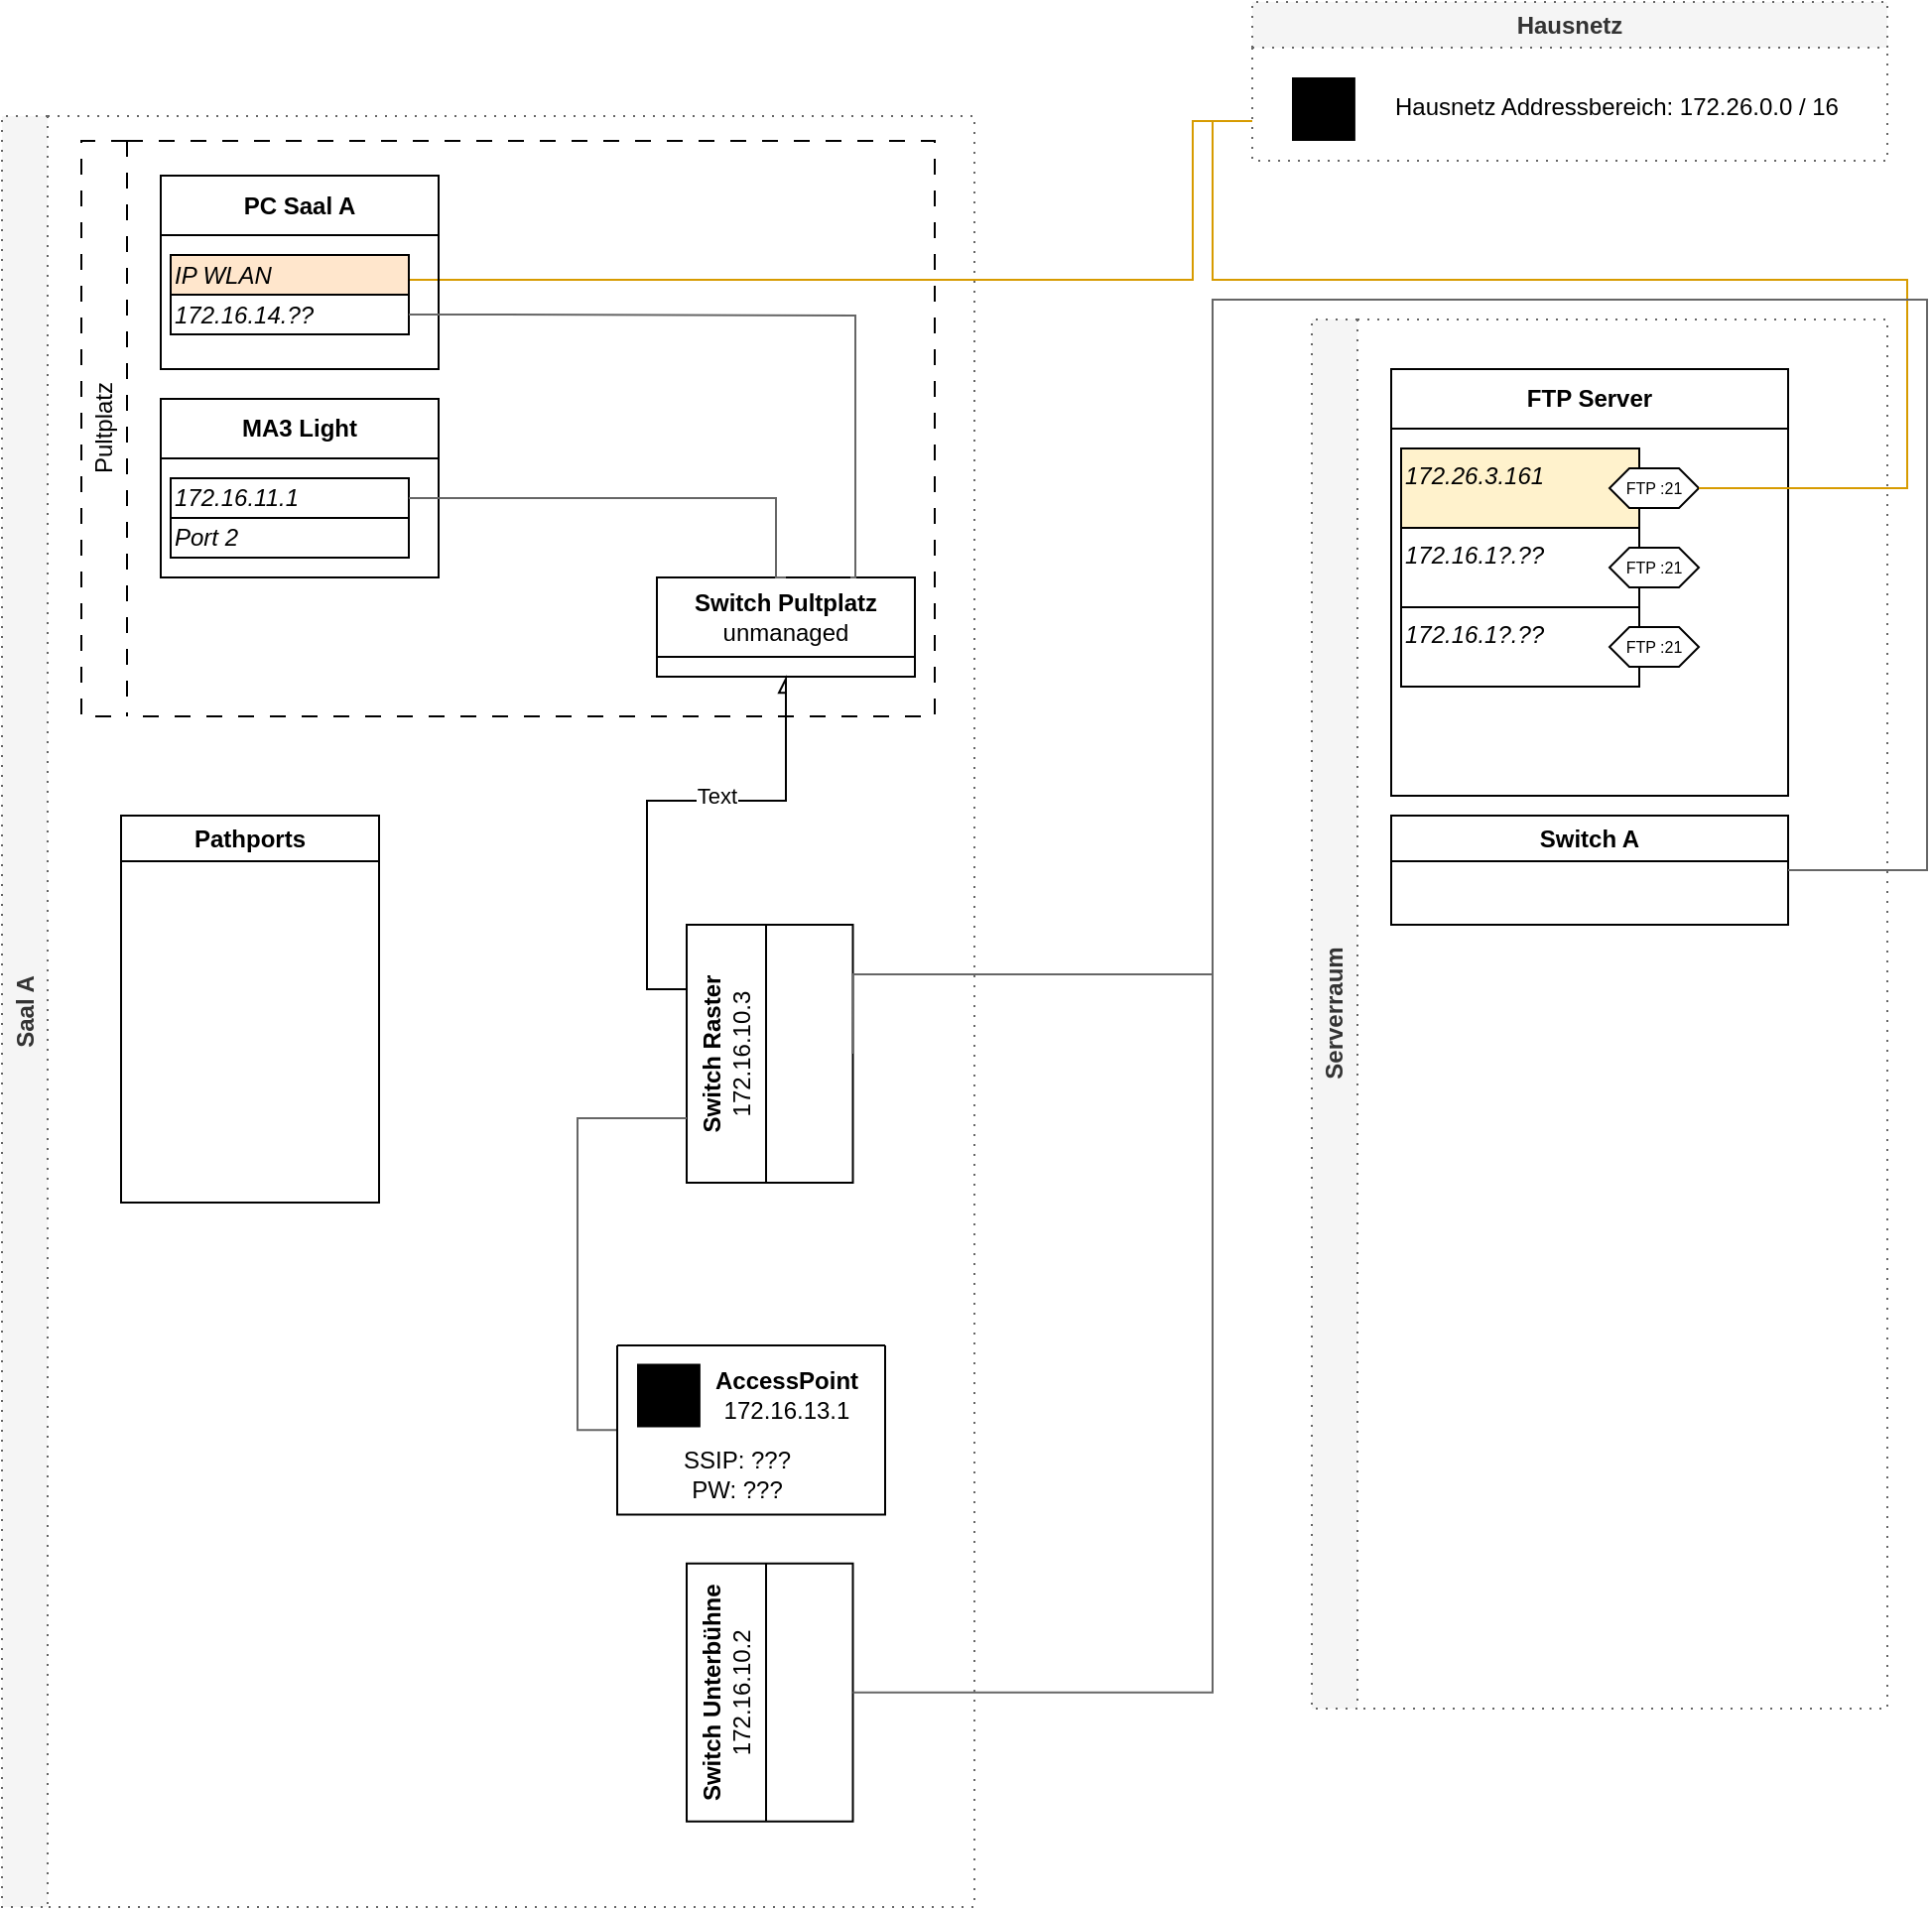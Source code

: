 <mxfile version="26.0.6">
  <diagram name="Page-1" id="d66fe2ae-3e9f-cf2f-6d29-e24063ad5d60">
    <mxGraphModel dx="3868" dy="255" grid="1" gridSize="10" guides="1" tooltips="1" connect="1" arrows="1" fold="1" page="1" pageScale="1" pageWidth="1100" pageHeight="850" background="none" math="0" shadow="0">
      <root>
        <mxCell id="0" />
        <mxCell id="1" parent="0" />
        <mxCell id="_C5BNkKWTBEPGsjmn6NA-13" value="Hausnetz" style="swimlane;whiteSpace=wrap;html=1;dashed=1;dashPattern=1 4;fillColor=#f5f5f5;fontColor=#333333;strokeColor=#666666;" parent="1" vertex="1">
          <mxGeometry x="-700" y="900" width="320" height="80" as="geometry" />
        </mxCell>
        <mxCell id="_C5BNkKWTBEPGsjmn6NA-14" value="" style="sketch=1;verticalLabelPosition=bottom;sketch=0;aspect=fixed;html=1;verticalAlign=top;strokeColor=none;fillColor=#000000;align=center;outlineConnect=0;pointerEvents=1;shape=mxgraph.citrix2.wifi_router;strokeWidth=1;shadow=0;curveFitting=1;jiggle=2;gradientColor=none;" parent="_C5BNkKWTBEPGsjmn6NA-13" vertex="1">
          <mxGeometry x="20" y="38" width="31.94" height="32" as="geometry" />
        </mxCell>
        <mxCell id="_C5BNkKWTBEPGsjmn6NA-15" value="Hausnetz Addressbereich:&amp;nbsp;172.26.0.0 / 16" style="text;html=1;align=left;verticalAlign=middle;whiteSpace=wrap;rounded=0;" parent="_C5BNkKWTBEPGsjmn6NA-13" vertex="1">
          <mxGeometry x="70" y="38" width="240" height="30" as="geometry" />
        </mxCell>
        <mxCell id="_C5BNkKWTBEPGsjmn6NA-16" style="rounded=0;orthogonalLoop=1;jettySize=auto;html=1;entryX=0;entryY=0.75;entryDx=0;entryDy=0;edgeStyle=orthogonalEdgeStyle;jumpStyle=none;shadow=0;flowAnimation=0;endArrow=none;endFill=0;strokeColor=#d79b00;fillColor=#ffe6cc;" parent="1" source="_C5BNkKWTBEPGsjmn6NA-11" target="_C5BNkKWTBEPGsjmn6NA-13" edge="1">
          <mxGeometry relative="1" as="geometry">
            <Array as="points">
              <mxPoint x="-730" y="1040" />
              <mxPoint x="-730" y="960" />
            </Array>
          </mxGeometry>
        </mxCell>
        <mxCell id="_C5BNkKWTBEPGsjmn6NA-21" value="Serverraum" style="swimlane;horizontal=0;whiteSpace=wrap;html=1;dashed=1;dashPattern=1 4;fillColor=#f5f5f5;fontColor=#333333;strokeColor=#666666;" parent="1" vertex="1">
          <mxGeometry x="-670" y="1060" width="290" height="700" as="geometry" />
        </mxCell>
        <mxCell id="_C5BNkKWTBEPGsjmn6NA-23" value="FTP Server" style="swimlane;whiteSpace=wrap;html=1;startSize=30;" parent="_C5BNkKWTBEPGsjmn6NA-21" vertex="1">
          <mxGeometry x="40" y="25" width="200" height="215" as="geometry" />
        </mxCell>
        <mxCell id="_C5BNkKWTBEPGsjmn6NA-24" value="&lt;i&gt;172.26.3.161&lt;/i&gt;" style="rounded=0;whiteSpace=wrap;html=1;fillColor=#fff2cc;strokeColor=#000000;verticalAlign=top;align=left;" parent="_C5BNkKWTBEPGsjmn6NA-23" vertex="1">
          <mxGeometry x="5" y="40" width="120" height="40" as="geometry" />
        </mxCell>
        <mxCell id="P-Y-znH8DLPPJtFt1mMd-2" value="FTP :21" style="shape=hexagon;perimeter=hexagonPerimeter2;whiteSpace=wrap;html=1;fixedSize=1;size=10.0;fontSize=8;" parent="_C5BNkKWTBEPGsjmn6NA-23" vertex="1">
          <mxGeometry x="110" y="50" width="45" height="20" as="geometry" />
        </mxCell>
        <mxCell id="P-Y-znH8DLPPJtFt1mMd-5" value="&lt;i&gt;172.16.1?.??&lt;/i&gt;" style="rounded=0;whiteSpace=wrap;html=1;verticalAlign=top;align=left;" parent="_C5BNkKWTBEPGsjmn6NA-23" vertex="1">
          <mxGeometry x="5" y="80" width="120" height="40" as="geometry" />
        </mxCell>
        <mxCell id="P-Y-znH8DLPPJtFt1mMd-6" value="FTP :21" style="shape=hexagon;perimeter=hexagonPerimeter2;whiteSpace=wrap;html=1;fixedSize=1;size=10.0;fontSize=8;" parent="_C5BNkKWTBEPGsjmn6NA-23" vertex="1">
          <mxGeometry x="110" y="90" width="45" height="20" as="geometry" />
        </mxCell>
        <mxCell id="P-Y-znH8DLPPJtFt1mMd-8" value="&lt;i&gt;172.16.1?.??&lt;/i&gt;" style="rounded=0;whiteSpace=wrap;html=1;verticalAlign=top;align=left;" parent="_C5BNkKWTBEPGsjmn6NA-23" vertex="1">
          <mxGeometry x="5" y="120" width="120" height="40" as="geometry" />
        </mxCell>
        <mxCell id="P-Y-znH8DLPPJtFt1mMd-9" value="FTP :21" style="shape=hexagon;perimeter=hexagonPerimeter2;whiteSpace=wrap;html=1;fixedSize=1;size=10.0;fontSize=8;" parent="_C5BNkKWTBEPGsjmn6NA-23" vertex="1">
          <mxGeometry x="110" y="130" width="45" height="20" as="geometry" />
        </mxCell>
        <mxCell id="P-Y-znH8DLPPJtFt1mMd-36" value="Switch A" style="swimlane;whiteSpace=wrap;html=1;" parent="_C5BNkKWTBEPGsjmn6NA-21" vertex="1">
          <mxGeometry x="40" y="250" width="200" height="55" as="geometry" />
        </mxCell>
        <mxCell id="_C5BNkKWTBEPGsjmn6NA-22" value="Saal A" style="swimlane;horizontal=0;whiteSpace=wrap;html=1;dashed=1;dashPattern=1 4;fillColor=#f5f5f5;fontColor=#333333;strokeColor=#666666;" parent="1" vertex="1">
          <mxGeometry x="-1330" y="957.5" width="490" height="902.5" as="geometry">
            <mxRectangle x="-1330" y="957.5" width="40" height="70" as="alternateBounds" />
          </mxGeometry>
        </mxCell>
        <mxCell id="P-Y-znH8DLPPJtFt1mMd-15" value="&lt;span style=&quot;font-weight: normal;&quot;&gt;Pultplatz&lt;/span&gt;" style="swimlane;horizontal=0;whiteSpace=wrap;html=1;dashed=1;dashPattern=8 8;" parent="_C5BNkKWTBEPGsjmn6NA-22" vertex="1">
          <mxGeometry x="40" y="12.5" width="430" height="290" as="geometry">
            <mxRectangle x="-1290" y="970" width="40" height="80" as="alternateBounds" />
          </mxGeometry>
        </mxCell>
        <mxCell id="_C5BNkKWTBEPGsjmn6NA-10" value="PC Saal A" style="swimlane;whiteSpace=wrap;html=1;startSize=30;" parent="P-Y-znH8DLPPJtFt1mMd-15" vertex="1">
          <mxGeometry x="40" y="17.5" width="140" height="97.5" as="geometry" />
        </mxCell>
        <mxCell id="_C5BNkKWTBEPGsjmn6NA-11" value="&lt;i&gt;IP WLAN&lt;/i&gt;" style="rounded=0;whiteSpace=wrap;html=1;strokeColor=#000000;fillColor=#ffe6cc;align=left;" parent="_C5BNkKWTBEPGsjmn6NA-10" vertex="1">
          <mxGeometry x="5" y="40" width="120" height="20" as="geometry" />
        </mxCell>
        <mxCell id="_C5BNkKWTBEPGsjmn6NA-12" value="&lt;i&gt;172.16.14.??&lt;/i&gt;" style="rounded=0;whiteSpace=wrap;html=1;align=left;" parent="_C5BNkKWTBEPGsjmn6NA-10" vertex="1">
          <mxGeometry x="5" y="60" width="120" height="20" as="geometry" />
        </mxCell>
        <mxCell id="_C5BNkKWTBEPGsjmn6NA-17" value="MA3 Light" style="swimlane;whiteSpace=wrap;html=1;startSize=30;" parent="P-Y-znH8DLPPJtFt1mMd-15" vertex="1">
          <mxGeometry x="40" y="130" width="140" height="90" as="geometry" />
        </mxCell>
        <mxCell id="_C5BNkKWTBEPGsjmn6NA-18" value="&lt;i&gt;172.16.11.1&lt;/i&gt;" style="rounded=0;whiteSpace=wrap;html=1;align=left;" parent="_C5BNkKWTBEPGsjmn6NA-17" vertex="1">
          <mxGeometry x="5" y="40" width="120" height="20" as="geometry" />
        </mxCell>
        <mxCell id="_C5BNkKWTBEPGsjmn6NA-19" value="&lt;i&gt;Port 2&lt;/i&gt;" style="rounded=0;whiteSpace=wrap;html=1;align=left;" parent="_C5BNkKWTBEPGsjmn6NA-17" vertex="1">
          <mxGeometry x="5" y="60" width="120" height="20" as="geometry" />
        </mxCell>
        <mxCell id="P-Y-znH8DLPPJtFt1mMd-14" value="Switch Pultplatz&lt;br&gt;&lt;span style=&quot;font-weight: normal;&quot;&gt;unmanaged&lt;/span&gt;" style="swimlane;whiteSpace=wrap;html=1;startSize=40;" parent="P-Y-znH8DLPPJtFt1mMd-15" vertex="1">
          <mxGeometry x="290" y="220" width="130" height="50" as="geometry" />
        </mxCell>
        <mxCell id="P-Y-znH8DLPPJtFt1mMd-16" style="edgeStyle=orthogonalEdgeStyle;rounded=0;orthogonalLoop=1;jettySize=auto;html=1;exitX=1;exitY=0.5;exitDx=0;exitDy=0;entryX=0.5;entryY=0;entryDx=0;entryDy=0;endArrow=none;endFill=0;fillColor=#f5f5f5;strokeColor=#666666;" parent="P-Y-znH8DLPPJtFt1mMd-15" source="_C5BNkKWTBEPGsjmn6NA-18" target="P-Y-znH8DLPPJtFt1mMd-14" edge="1">
          <mxGeometry relative="1" as="geometry">
            <Array as="points">
              <mxPoint x="350" y="180" />
            </Array>
          </mxGeometry>
        </mxCell>
        <mxCell id="P-Y-znH8DLPPJtFt1mMd-17" style="edgeStyle=orthogonalEdgeStyle;rounded=0;orthogonalLoop=1;jettySize=auto;html=1;exitX=1;exitY=0.5;exitDx=0;exitDy=0;entryX=0.75;entryY=0;entryDx=0;entryDy=0;endArrow=none;endFill=0;fillColor=#f5f5f5;strokeColor=#666666;" parent="P-Y-znH8DLPPJtFt1mMd-15" source="_C5BNkKWTBEPGsjmn6NA-12" target="P-Y-znH8DLPPJtFt1mMd-14" edge="1">
          <mxGeometry relative="1" as="geometry">
            <Array as="points">
              <mxPoint x="213" y="88" />
              <mxPoint x="390" y="88" />
              <mxPoint x="390" y="190" />
            </Array>
          </mxGeometry>
        </mxCell>
        <mxCell id="P-Y-znH8DLPPJtFt1mMd-33" style="edgeStyle=orthogonalEdgeStyle;rounded=0;orthogonalLoop=1;jettySize=auto;html=1;exitX=0.75;exitY=0;exitDx=0;exitDy=0;entryX=0.5;entryY=1;entryDx=0;entryDy=0;endArrow=async;endFill=0;" parent="_C5BNkKWTBEPGsjmn6NA-22" source="P-Y-znH8DLPPJtFt1mMd-11" target="P-Y-znH8DLPPJtFt1mMd-14" edge="1">
          <mxGeometry relative="1" as="geometry" />
        </mxCell>
        <mxCell id="P-Y-znH8DLPPJtFt1mMd-34" value="Text" style="edgeLabel;html=1;align=center;verticalAlign=middle;resizable=0;points=[];" parent="P-Y-znH8DLPPJtFt1mMd-33" vertex="1" connectable="0">
          <mxGeometry x="0.346" y="1" relative="1" as="geometry">
            <mxPoint x="-17" y="-2" as="offset" />
          </mxGeometry>
        </mxCell>
        <mxCell id="P-Y-znH8DLPPJtFt1mMd-11" value="Switch Raster&lt;br&gt;&lt;span style=&quot;font-weight: normal;&quot;&gt;172.16.10.3&lt;/span&gt;" style="swimlane;whiteSpace=wrap;html=1;startSize=40;swimlaneLine=1;glass=0;rounded=0;shadow=0;rotation=-90;" parent="_C5BNkKWTBEPGsjmn6NA-22" vertex="1">
          <mxGeometry x="321.88" y="430.63" width="130" height="83.75" as="geometry" />
        </mxCell>
        <mxCell id="P-Y-znH8DLPPJtFt1mMd-10" value="Pathports" style="swimlane;whiteSpace=wrap;html=1;" parent="_C5BNkKWTBEPGsjmn6NA-22" vertex="1">
          <mxGeometry x="60" y="352.5" width="130" height="195" as="geometry" />
        </mxCell>
        <mxCell id="P-Y-znH8DLPPJtFt1mMd-26" style="edgeStyle=orthogonalEdgeStyle;rounded=0;orthogonalLoop=1;jettySize=auto;html=1;exitX=0;exitY=0.5;exitDx=0;exitDy=0;entryX=0.25;entryY=0;entryDx=0;entryDy=0;endArrow=none;endFill=0;fillColor=#f5f5f5;strokeColor=#666666;" parent="_C5BNkKWTBEPGsjmn6NA-22" source="P-Y-znH8DLPPJtFt1mMd-20" target="P-Y-znH8DLPPJtFt1mMd-11" edge="1">
          <mxGeometry relative="1" as="geometry" />
        </mxCell>
        <mxCell id="P-Y-znH8DLPPJtFt1mMd-20" value="" style="swimlane;startSize=0;" parent="_C5BNkKWTBEPGsjmn6NA-22" vertex="1">
          <mxGeometry x="310" y="619.5" width="135" height="85.25" as="geometry" />
        </mxCell>
        <mxCell id="P-Y-znH8DLPPJtFt1mMd-21" value="&lt;b&gt;AccessPoint&lt;/b&gt;&lt;div&gt;172.16.13.1&lt;/div&gt;" style="text;html=1;align=center;verticalAlign=middle;resizable=0;points=[];autosize=1;strokeColor=none;fillColor=none;" parent="P-Y-znH8DLPPJtFt1mMd-20" vertex="1">
          <mxGeometry x="35" y="5.25" width="100" height="40" as="geometry" />
        </mxCell>
        <mxCell id="P-Y-znH8DLPPJtFt1mMd-18" value="" style="sketch=1;verticalLabelPosition=bottom;sketch=0;aspect=fixed;html=1;verticalAlign=top;strokeColor=none;fillColor=#000000;align=center;outlineConnect=0;pointerEvents=1;shape=mxgraph.citrix2.wifi_router;strokeWidth=1;shadow=0;curveFitting=1;jiggle=2;gradientColor=none;" parent="P-Y-znH8DLPPJtFt1mMd-20" vertex="1">
          <mxGeometry x="10" y="9.25" width="31.94" height="32" as="geometry" />
        </mxCell>
        <mxCell id="P-Y-znH8DLPPJtFt1mMd-24" value="SSIP: ???&lt;br&gt;PW: ???" style="text;html=1;align=center;verticalAlign=middle;resizable=0;points=[];autosize=1;strokeColor=none;fillColor=none;" parent="P-Y-znH8DLPPJtFt1mMd-20" vertex="1">
          <mxGeometry x="20" y="45.25" width="80" height="40" as="geometry" />
        </mxCell>
        <mxCell id="P-Y-znH8DLPPJtFt1mMd-35" value="Switch Unterbühne&lt;br&gt;&lt;span style=&quot;font-weight: 400;&quot;&gt;172.16.10.2&lt;/span&gt;" style="swimlane;whiteSpace=wrap;html=1;startSize=40;swimlaneLine=1;glass=0;rounded=0;shadow=0;rotation=-90;" parent="_C5BNkKWTBEPGsjmn6NA-22" vertex="1">
          <mxGeometry x="321.88" y="752.5" width="130" height="83.75" as="geometry" />
        </mxCell>
        <mxCell id="P-Y-znH8DLPPJtFt1mMd-4" style="edgeStyle=orthogonalEdgeStyle;rounded=0;orthogonalLoop=1;jettySize=auto;html=1;entryX=0;entryY=0.75;entryDx=0;entryDy=0;fillColor=#ffe6cc;strokeColor=#d79b00;endArrow=none;endFill=0;exitX=1;exitY=0.5;exitDx=0;exitDy=0;" parent="1" source="P-Y-znH8DLPPJtFt1mMd-2" target="_C5BNkKWTBEPGsjmn6NA-13" edge="1">
          <mxGeometry relative="1" as="geometry">
            <mxPoint x="-730" y="990" as="targetPoint" />
            <Array as="points">
              <mxPoint x="-370" y="1145" />
              <mxPoint x="-370" y="1040" />
              <mxPoint x="-720" y="1040" />
              <mxPoint x="-720" y="960" />
            </Array>
          </mxGeometry>
        </mxCell>
        <mxCell id="P-Y-znH8DLPPJtFt1mMd-13" style="edgeStyle=orthogonalEdgeStyle;rounded=0;orthogonalLoop=1;jettySize=auto;html=1;exitX=1;exitY=0.5;exitDx=0;exitDy=0;entryX=0.5;entryY=1;entryDx=0;entryDy=0;fillColor=#f5f5f5;strokeColor=#666666;endArrow=none;endFill=0;" parent="1" source="P-Y-znH8DLPPJtFt1mMd-36" target="P-Y-znH8DLPPJtFt1mMd-11" edge="1">
          <mxGeometry relative="1" as="geometry">
            <Array as="points">
              <mxPoint x="-360" y="1338" />
              <mxPoint x="-360" y="1050" />
              <mxPoint x="-720" y="1050" />
              <mxPoint x="-720" y="1390" />
              <mxPoint x="-901" y="1390" />
            </Array>
          </mxGeometry>
        </mxCell>
        <mxCell id="8Z2GqEkdJc7HsG8jHnMn-3" style="edgeStyle=orthogonalEdgeStyle;rounded=0;orthogonalLoop=1;jettySize=auto;html=1;entryX=1;entryY=0.5;entryDx=0;entryDy=0;endArrow=none;endFill=0;fillColor=#f5f5f5;strokeColor=#666666;" edge="1" parent="1" source="P-Y-znH8DLPPJtFt1mMd-35" target="P-Y-znH8DLPPJtFt1mMd-36">
          <mxGeometry relative="1" as="geometry">
            <Array as="points">
              <mxPoint x="-720" y="1752" />
              <mxPoint x="-720" y="1050" />
              <mxPoint x="-360" y="1050" />
              <mxPoint x="-360" y="1338" />
            </Array>
          </mxGeometry>
        </mxCell>
      </root>
    </mxGraphModel>
  </diagram>
</mxfile>
